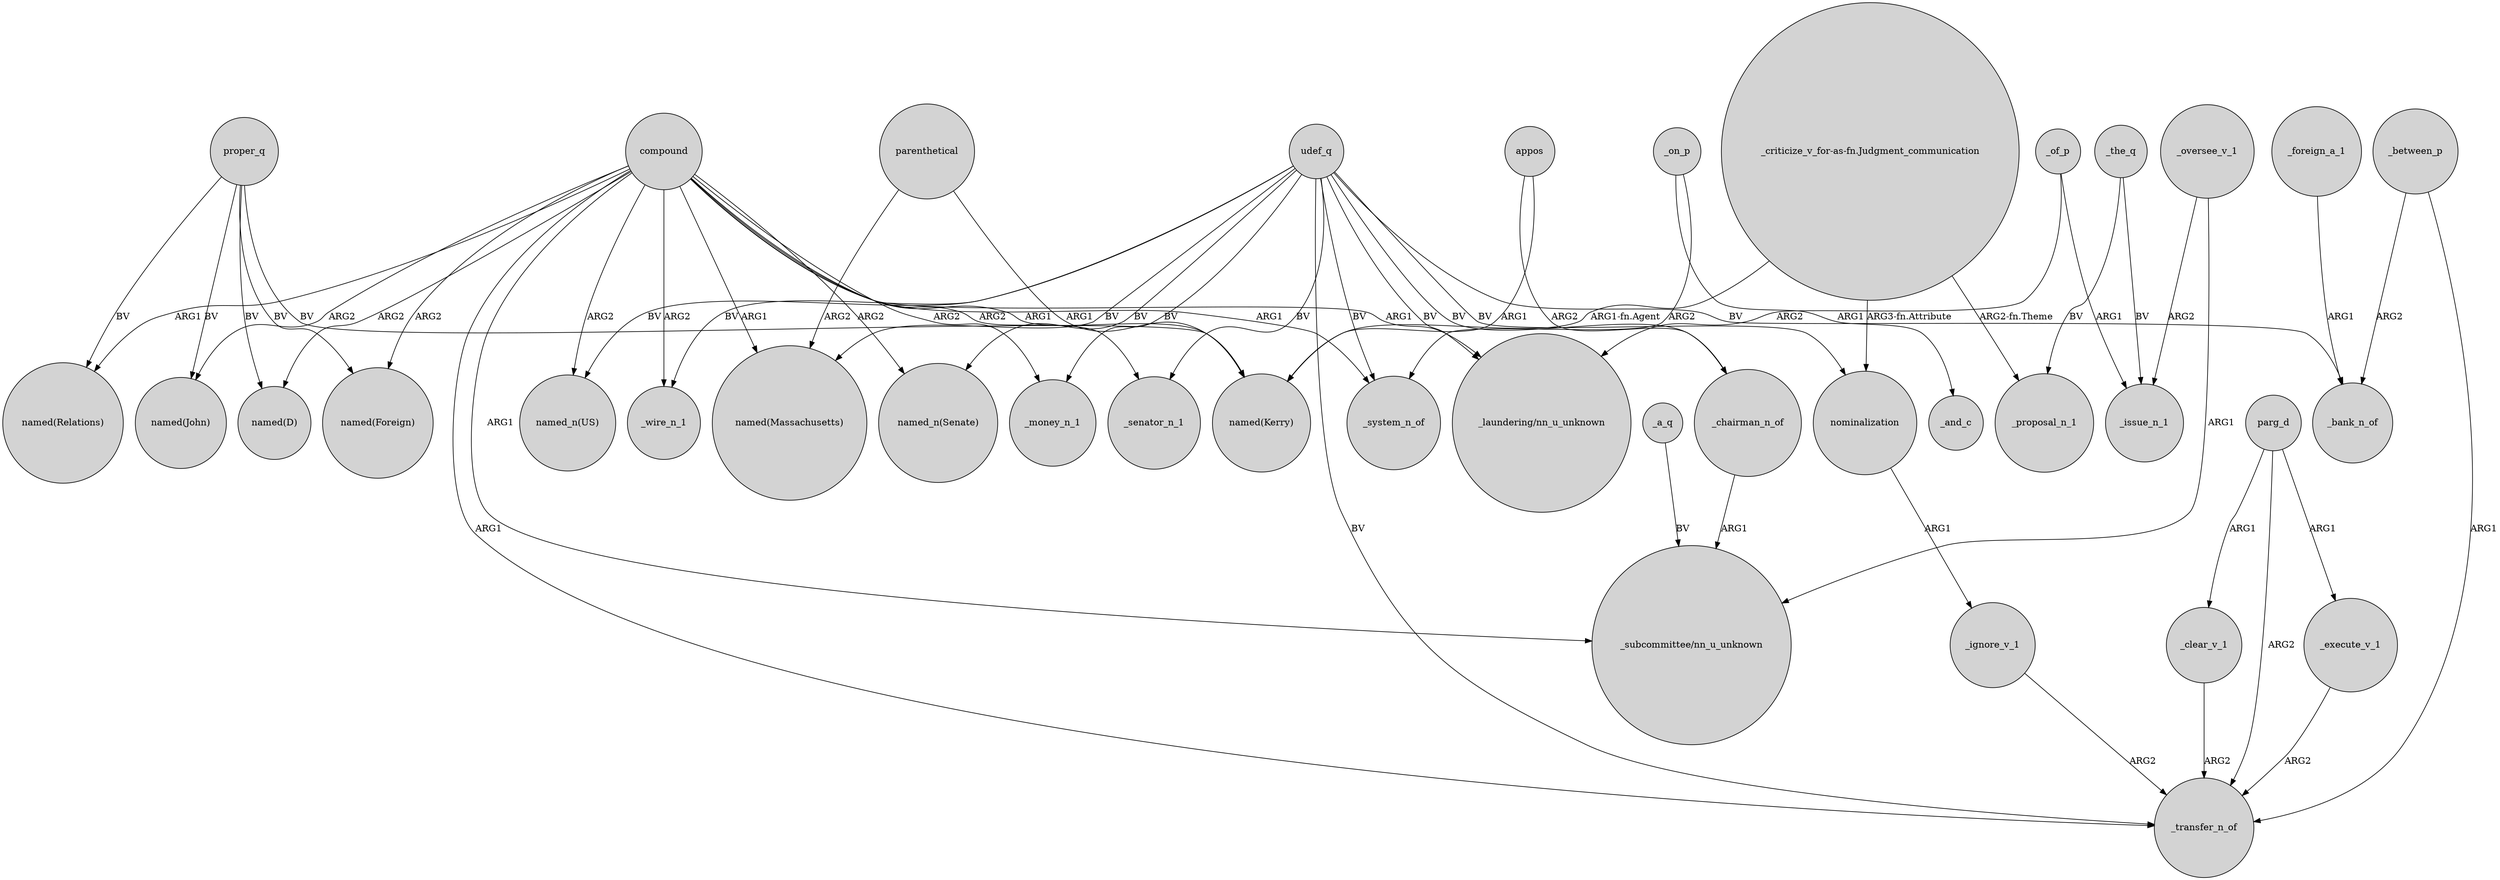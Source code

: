 digraph {
	node [shape=circle style=filled]
	compound -> "named(John)" [label=ARG2]
	udef_q -> _money_n_1 [label=BV]
	udef_q -> _senator_n_1 [label=BV]
	compound -> "named(Foreign)" [label=ARG2]
	_the_q -> _proposal_n_1 [label=BV]
	_ignore_v_1 -> _transfer_n_of [label=ARG2]
	udef_q -> "named_n(US)" [label=BV]
	proper_q -> "named(Foreign)" [label=BV]
	parg_d -> _execute_v_1 [label=ARG1]
	udef_q -> "named(Massachusetts)" [label=BV]
	compound -> _system_n_of [label=ARG1]
	proper_q -> "named(Kerry)" [label=BV]
	_foreign_a_1 -> _bank_n_of [label=ARG1]
	_on_p -> _and_c [label=ARG1]
	udef_q -> _wire_n_1 [label=BV]
	parg_d -> _transfer_n_of [label=ARG2]
	udef_q -> _system_n_of [label=BV]
	udef_q -> _transfer_n_of [label=BV]
	_the_q -> _issue_n_1 [label=BV]
	parenthetical -> "named(Massachusetts)" [label=ARG2]
	parenthetical -> "named(Kerry)" [label=ARG1]
	"_criticize_v_for-as-fn.Judgment_communication" -> _proposal_n_1 [label="ARG2-fn.Theme"]
	appos -> "named(Kerry)" [label=ARG1]
	compound -> "named_n(US)" [label=ARG2]
	udef_q -> _chairman_n_of [label=BV]
	"_criticize_v_for-as-fn.Judgment_communication" -> nominalization [label="ARG3-fn.Attribute"]
	_of_p -> "_laundering/nn_u_unknown" [label=ARG2]
	udef_q -> "_laundering/nn_u_unknown" [label=BV]
	_of_p -> _issue_n_1 [label=ARG1]
	compound -> _wire_n_1 [label=ARG2]
	parg_d -> _clear_v_1 [label=ARG1]
	_a_q -> "_subcommittee/nn_u_unknown" [label=BV]
	appos -> _chairman_n_of [label=ARG2]
	compound -> _money_n_1 [label=ARG2]
	compound -> "named(Relations)" [label=ARG1]
	compound -> _transfer_n_of [label=ARG1]
	_on_p -> _system_n_of [label=ARG2]
	_clear_v_1 -> _transfer_n_of [label=ARG2]
	compound -> "named_n(Senate)" [label=ARG2]
	compound -> _senator_n_1 [label=ARG2]
	nominalization -> _ignore_v_1 [label=ARG1]
	compound -> "named(D)" [label=ARG2]
	compound -> "_laundering/nn_u_unknown" [label=ARG1]
	udef_q -> nominalization [label=BV]
	udef_q -> "named_n(Senate)" [label=BV]
	compound -> "named(Kerry)" [label=ARG1]
	_oversee_v_1 -> _issue_n_1 [label=ARG2]
	proper_q -> "named(D)" [label=BV]
	_between_p -> _transfer_n_of [label=ARG1]
	proper_q -> "named(Relations)" [label=BV]
	"_criticize_v_for-as-fn.Judgment_communication" -> "named(Kerry)" [label="ARG1-fn.Agent"]
	udef_q -> _bank_n_of [label=BV]
	_between_p -> _bank_n_of [label=ARG2]
	_chairman_n_of -> "_subcommittee/nn_u_unknown" [label=ARG1]
	compound -> "named(Massachusetts)" [label=ARG1]
	proper_q -> "named(John)" [label=BV]
	_execute_v_1 -> _transfer_n_of [label=ARG2]
	_oversee_v_1 -> "_subcommittee/nn_u_unknown" [label=ARG1]
	compound -> "_subcommittee/nn_u_unknown" [label=ARG1]
}
